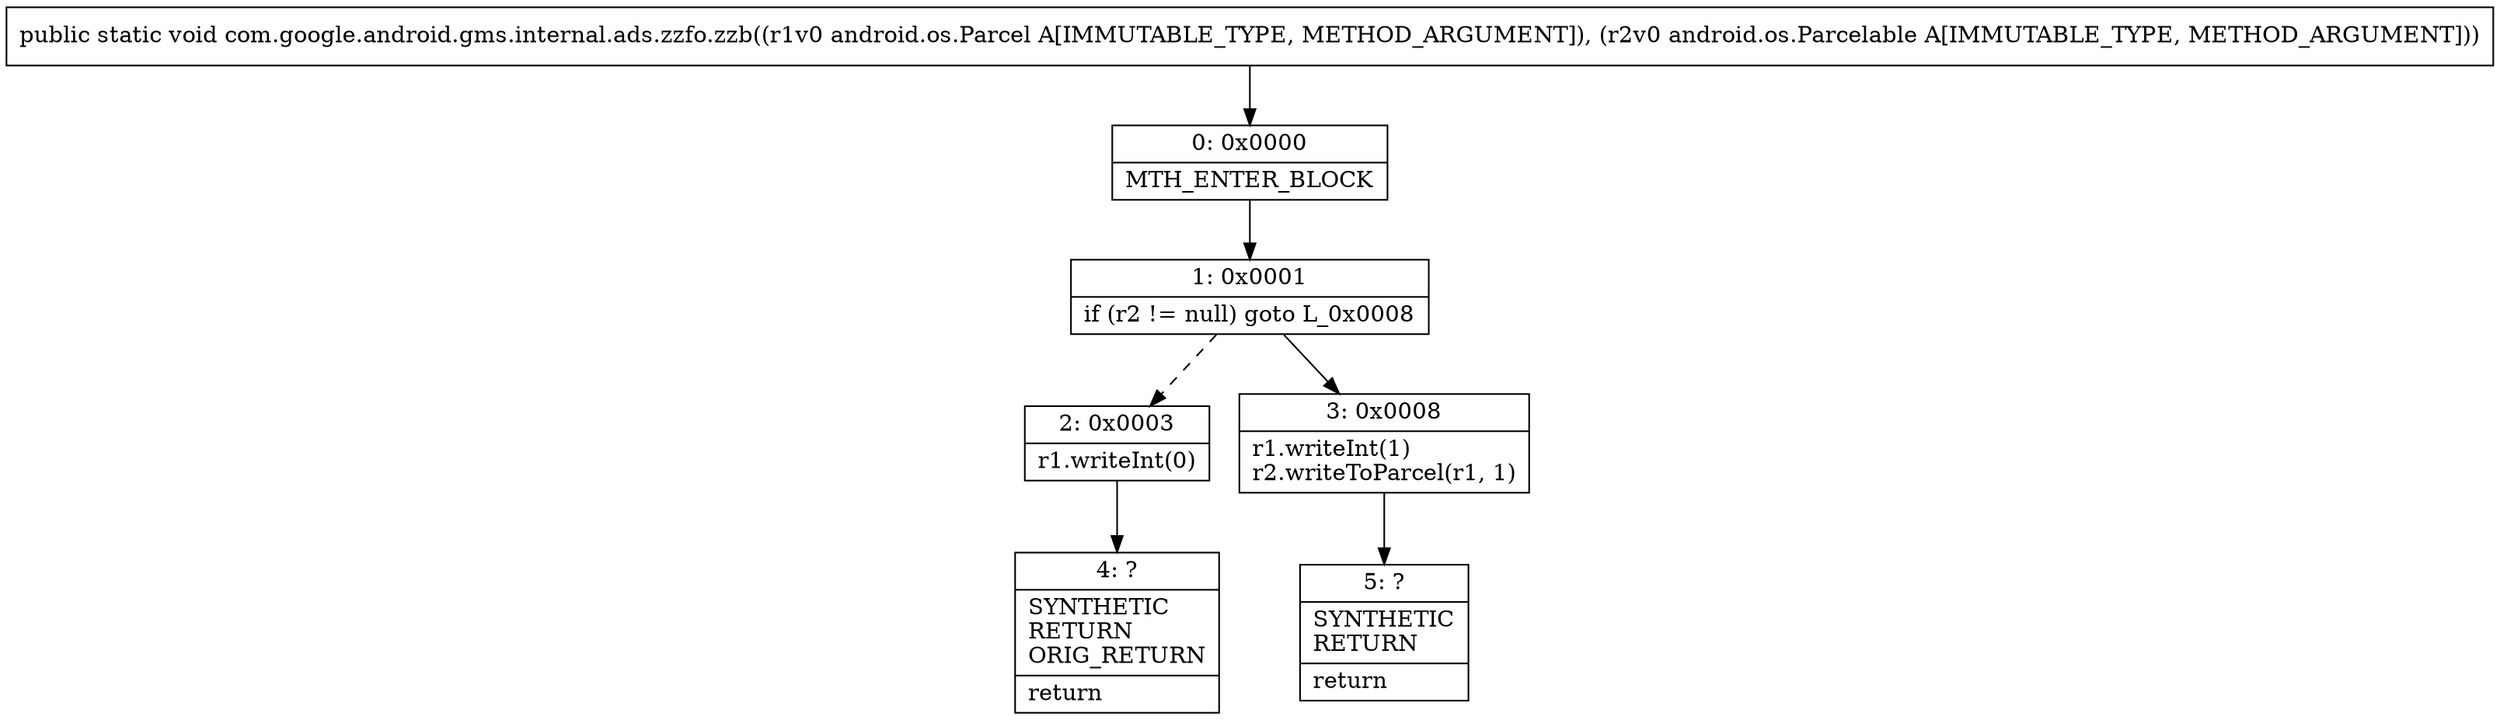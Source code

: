 digraph "CFG forcom.google.android.gms.internal.ads.zzfo.zzb(Landroid\/os\/Parcel;Landroid\/os\/Parcelable;)V" {
Node_0 [shape=record,label="{0\:\ 0x0000|MTH_ENTER_BLOCK\l}"];
Node_1 [shape=record,label="{1\:\ 0x0001|if (r2 != null) goto L_0x0008\l}"];
Node_2 [shape=record,label="{2\:\ 0x0003|r1.writeInt(0)\l}"];
Node_3 [shape=record,label="{3\:\ 0x0008|r1.writeInt(1)\lr2.writeToParcel(r1, 1)\l}"];
Node_4 [shape=record,label="{4\:\ ?|SYNTHETIC\lRETURN\lORIG_RETURN\l|return\l}"];
Node_5 [shape=record,label="{5\:\ ?|SYNTHETIC\lRETURN\l|return\l}"];
MethodNode[shape=record,label="{public static void com.google.android.gms.internal.ads.zzfo.zzb((r1v0 android.os.Parcel A[IMMUTABLE_TYPE, METHOD_ARGUMENT]), (r2v0 android.os.Parcelable A[IMMUTABLE_TYPE, METHOD_ARGUMENT])) }"];
MethodNode -> Node_0;
Node_0 -> Node_1;
Node_1 -> Node_2[style=dashed];
Node_1 -> Node_3;
Node_2 -> Node_4;
Node_3 -> Node_5;
}

